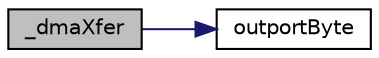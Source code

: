 digraph "_dmaXfer"
{
 // LATEX_PDF_SIZE
  edge [fontname="Helvetica",fontsize="10",labelfontname="Helvetica",labelfontsize="10"];
  node [fontname="Helvetica",fontsize="10",shape=record];
  rankdir="LR";
  Node1 [label="_dmaXfer",height=0.2,width=0.4,color="black", fillcolor="grey75", style="filled", fontcolor="black",tooltip=" "];
  Node1 -> Node2 [color="midnightblue",fontsize="10",style="solid",fontname="Helvetica"];
  Node2 [label="outportByte",height=0.2,width=0.4,color="black", fillcolor="white", style="filled",URL="$io_8h.html#a8acc1a06073db2e7b92ffbd00fbd0cf1",tooltip="outputut one byte to specified port"];
}
